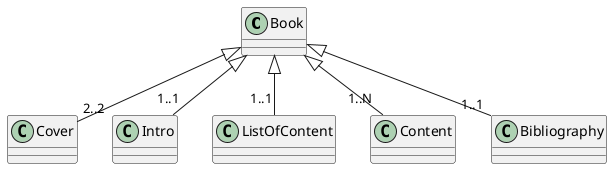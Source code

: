 @startuml

class Book{}
class Cover{}
class Intro{}
class Intro{}
class ListOfContent{}
class Content{}
class Bibliography{}

Book <|-- "2..2" Cover
Book <|-- "1..1" Intro
Book <|-- "1..1" ListOfContent
Book <|-- "1..N" Content
Book <|-- "1..1" Bibliography

@enduml
